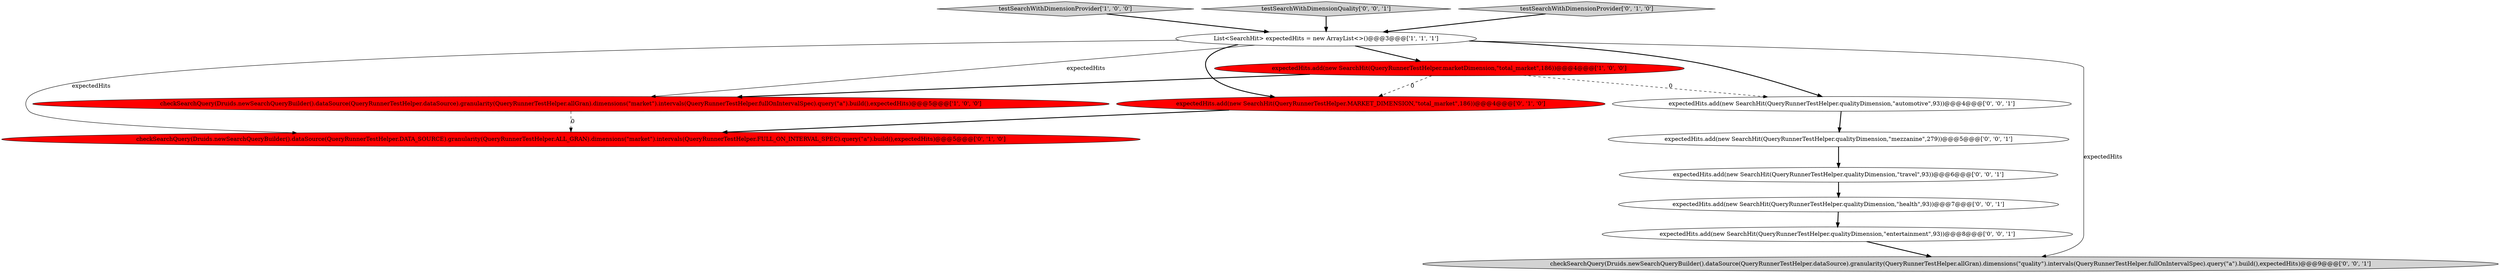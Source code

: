 digraph {
1 [style = filled, label = "testSearchWithDimensionProvider['1', '0', '0']", fillcolor = lightgray, shape = diamond image = "AAA0AAABBB1BBB"];
3 [style = filled, label = "checkSearchQuery(Druids.newSearchQueryBuilder().dataSource(QueryRunnerTestHelper.dataSource).granularity(QueryRunnerTestHelper.allGran).dimensions(\"market\").intervals(QueryRunnerTestHelper.fullOnIntervalSpec).query(\"a\").build(),expectedHits)@@@5@@@['1', '0', '0']", fillcolor = red, shape = ellipse image = "AAA1AAABBB1BBB"];
2 [style = filled, label = "expectedHits.add(new SearchHit(QueryRunnerTestHelper.marketDimension,\"total_market\",186))@@@4@@@['1', '0', '0']", fillcolor = red, shape = ellipse image = "AAA1AAABBB1BBB"];
7 [style = filled, label = "expectedHits.add(new SearchHit(QueryRunnerTestHelper.qualityDimension,\"travel\",93))@@@6@@@['0', '0', '1']", fillcolor = white, shape = ellipse image = "AAA0AAABBB3BBB"];
0 [style = filled, label = "List<SearchHit> expectedHits = new ArrayList<>()@@@3@@@['1', '1', '1']", fillcolor = white, shape = ellipse image = "AAA0AAABBB1BBB"];
4 [style = filled, label = "expectedHits.add(new SearchHit(QueryRunnerTestHelper.MARKET_DIMENSION,\"total_market\",186))@@@4@@@['0', '1', '0']", fillcolor = red, shape = ellipse image = "AAA1AAABBB2BBB"];
5 [style = filled, label = "checkSearchQuery(Druids.newSearchQueryBuilder().dataSource(QueryRunnerTestHelper.DATA_SOURCE).granularity(QueryRunnerTestHelper.ALL_GRAN).dimensions(\"market\").intervals(QueryRunnerTestHelper.FULL_ON_INTERVAL_SPEC).query(\"a\").build(),expectedHits)@@@5@@@['0', '1', '0']", fillcolor = red, shape = ellipse image = "AAA1AAABBB2BBB"];
9 [style = filled, label = "checkSearchQuery(Druids.newSearchQueryBuilder().dataSource(QueryRunnerTestHelper.dataSource).granularity(QueryRunnerTestHelper.allGran).dimensions(\"quality\").intervals(QueryRunnerTestHelper.fullOnIntervalSpec).query(\"a\").build(),expectedHits)@@@9@@@['0', '0', '1']", fillcolor = lightgray, shape = ellipse image = "AAA0AAABBB3BBB"];
10 [style = filled, label = "expectedHits.add(new SearchHit(QueryRunnerTestHelper.qualityDimension,\"health\",93))@@@7@@@['0', '0', '1']", fillcolor = white, shape = ellipse image = "AAA0AAABBB3BBB"];
13 [style = filled, label = "testSearchWithDimensionQuality['0', '0', '1']", fillcolor = lightgray, shape = diamond image = "AAA0AAABBB3BBB"];
11 [style = filled, label = "expectedHits.add(new SearchHit(QueryRunnerTestHelper.qualityDimension,\"automotive\",93))@@@4@@@['0', '0', '1']", fillcolor = white, shape = ellipse image = "AAA0AAABBB3BBB"];
12 [style = filled, label = "expectedHits.add(new SearchHit(QueryRunnerTestHelper.qualityDimension,\"mezzanine\",279))@@@5@@@['0', '0', '1']", fillcolor = white, shape = ellipse image = "AAA0AAABBB3BBB"];
8 [style = filled, label = "expectedHits.add(new SearchHit(QueryRunnerTestHelper.qualityDimension,\"entertainment\",93))@@@8@@@['0', '0', '1']", fillcolor = white, shape = ellipse image = "AAA0AAABBB3BBB"];
6 [style = filled, label = "testSearchWithDimensionProvider['0', '1', '0']", fillcolor = lightgray, shape = diamond image = "AAA0AAABBB2BBB"];
3->5 [style = dashed, label="0"];
2->11 [style = dashed, label="0"];
0->11 [style = bold, label=""];
13->0 [style = bold, label=""];
0->9 [style = solid, label="expectedHits"];
2->4 [style = dashed, label="0"];
11->12 [style = bold, label=""];
6->0 [style = bold, label=""];
1->0 [style = bold, label=""];
10->8 [style = bold, label=""];
0->4 [style = bold, label=""];
7->10 [style = bold, label=""];
4->5 [style = bold, label=""];
0->3 [style = solid, label="expectedHits"];
12->7 [style = bold, label=""];
0->5 [style = solid, label="expectedHits"];
2->3 [style = bold, label=""];
0->2 [style = bold, label=""];
8->9 [style = bold, label=""];
}
